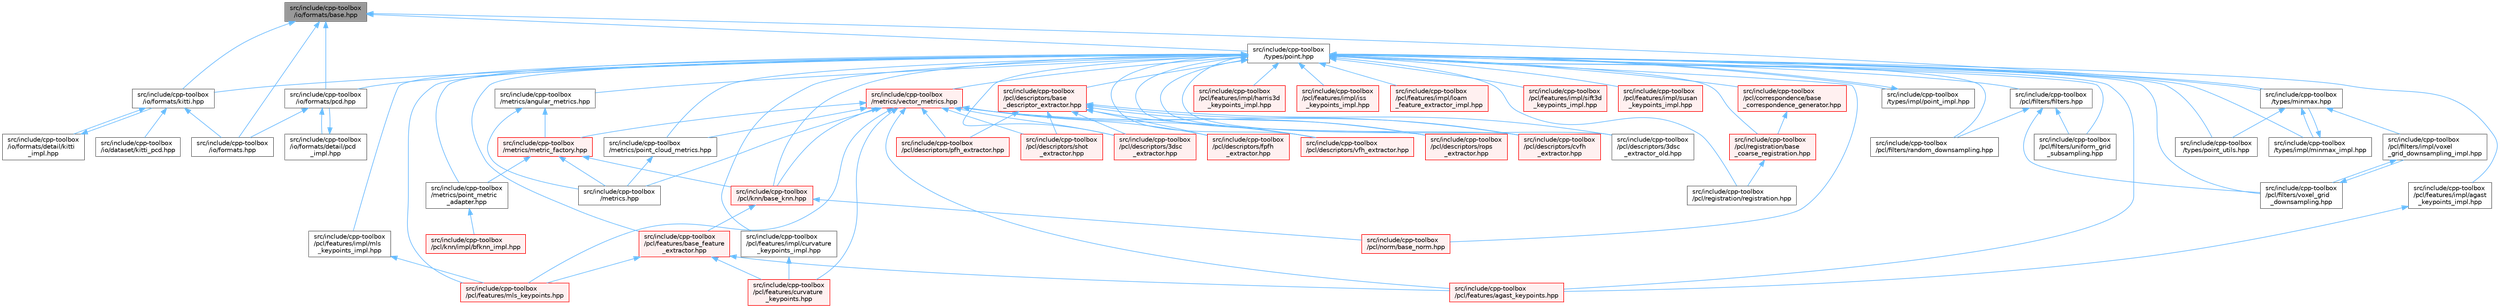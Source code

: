 digraph "src/include/cpp-toolbox/io/formats/base.hpp"
{
 // LATEX_PDF_SIZE
  bgcolor="transparent";
  edge [fontname=Helvetica,fontsize=10,labelfontname=Helvetica,labelfontsize=10];
  node [fontname=Helvetica,fontsize=10,shape=box,height=0.2,width=0.4];
  Node1 [id="Node000001",label="src/include/cpp-toolbox\l/io/formats/base.hpp",height=0.2,width=0.4,color="gray40", fillcolor="grey60", style="filled", fontcolor="black",tooltip=" "];
  Node1 -> Node2 [id="edge1_Node000001_Node000002",dir="back",color="steelblue1",style="solid",tooltip=" "];
  Node2 [id="Node000002",label="src/include/cpp-toolbox\l/io/formats.hpp",height=0.2,width=0.4,color="grey40", fillcolor="white", style="filled",URL="$formats_8hpp.html",tooltip=" "];
  Node1 -> Node3 [id="edge2_Node000001_Node000003",dir="back",color="steelblue1",style="solid",tooltip=" "];
  Node3 [id="Node000003",label="src/include/cpp-toolbox\l/io/formats/kitti.hpp",height=0.2,width=0.4,color="grey40", fillcolor="white", style="filled",URL="$kitti_8hpp.html",tooltip=" "];
  Node3 -> Node4 [id="edge3_Node000003_Node000004",dir="back",color="steelblue1",style="solid",tooltip=" "];
  Node4 [id="Node000004",label="src/include/cpp-toolbox\l/io/dataset/kitti_pcd.hpp",height=0.2,width=0.4,color="grey40", fillcolor="white", style="filled",URL="$kitti__pcd_8hpp.html",tooltip=" "];
  Node3 -> Node2 [id="edge4_Node000003_Node000002",dir="back",color="steelblue1",style="solid",tooltip=" "];
  Node3 -> Node5 [id="edge5_Node000003_Node000005",dir="back",color="steelblue1",style="solid",tooltip=" "];
  Node5 [id="Node000005",label="src/include/cpp-toolbox\l/io/formats/detail/kitti\l_impl.hpp",height=0.2,width=0.4,color="grey40", fillcolor="white", style="filled",URL="$kitti__impl_8hpp.html",tooltip="此文件包含 kitti_format_t 的模板实现/This file contains the template implementations for kitti_format_t"];
  Node5 -> Node3 [id="edge6_Node000005_Node000003",dir="back",color="steelblue1",style="solid",tooltip=" "];
  Node1 -> Node6 [id="edge7_Node000001_Node000006",dir="back",color="steelblue1",style="solid",tooltip=" "];
  Node6 [id="Node000006",label="src/include/cpp-toolbox\l/io/formats/pcd.hpp",height=0.2,width=0.4,color="grey40", fillcolor="white", style="filled",URL="$pcd_8hpp.html",tooltip=" "];
  Node6 -> Node2 [id="edge8_Node000006_Node000002",dir="back",color="steelblue1",style="solid",tooltip=" "];
  Node6 -> Node7 [id="edge9_Node000006_Node000007",dir="back",color="steelblue1",style="solid",tooltip=" "];
  Node7 [id="Node000007",label="src/include/cpp-toolbox\l/io/formats/detail/pcd\l_impl.hpp",height=0.2,width=0.4,color="grey40", fillcolor="white", style="filled",URL="$pcd__impl_8hpp.html",tooltip="此文件包含 pcd_format_t 的模板实现/This file contains the template implementations for pcd_format_t"];
  Node7 -> Node6 [id="edge10_Node000007_Node000006",dir="back",color="steelblue1",style="solid",tooltip=" "];
  Node1 -> Node8 [id="edge11_Node000001_Node000008",dir="back",color="steelblue1",style="solid",tooltip=" "];
  Node8 [id="Node000008",label="src/include/cpp-toolbox\l/types/minmax.hpp",height=0.2,width=0.4,color="grey40", fillcolor="white", style="filled",URL="$minmax_8hpp.html",tooltip=" "];
  Node8 -> Node9 [id="edge12_Node000008_Node000009",dir="back",color="steelblue1",style="solid",tooltip=" "];
  Node9 [id="Node000009",label="src/include/cpp-toolbox\l/pcl/filters/impl/voxel\l_grid_downsampling_impl.hpp",height=0.2,width=0.4,color="grey40", fillcolor="white", style="filled",URL="$voxel__grid__downsampling__impl_8hpp.html",tooltip=" "];
  Node9 -> Node10 [id="edge13_Node000009_Node000010",dir="back",color="steelblue1",style="solid",tooltip=" "];
  Node10 [id="Node000010",label="src/include/cpp-toolbox\l/pcl/filters/voxel_grid\l_downsampling.hpp",height=0.2,width=0.4,color="grey40", fillcolor="white", style="filled",URL="$voxel__grid__downsampling_8hpp.html",tooltip=" "];
  Node10 -> Node9 [id="edge14_Node000010_Node000009",dir="back",color="steelblue1",style="solid",tooltip=" "];
  Node8 -> Node11 [id="edge15_Node000008_Node000011",dir="back",color="steelblue1",style="solid",tooltip=" "];
  Node11 [id="Node000011",label="src/include/cpp-toolbox\l/types/impl/minmax_impl.hpp",height=0.2,width=0.4,color="grey40", fillcolor="white", style="filled",URL="$minmax__impl_8hpp.html",tooltip=" "];
  Node11 -> Node8 [id="edge16_Node000011_Node000008",dir="back",color="steelblue1",style="solid",tooltip=" "];
  Node8 -> Node12 [id="edge17_Node000008_Node000012",dir="back",color="steelblue1",style="solid",tooltip=" "];
  Node12 [id="Node000012",label="src/include/cpp-toolbox\l/types/point_utils.hpp",height=0.2,width=0.4,color="grey40", fillcolor="white", style="filled",URL="$point__utils_8hpp.html",tooltip=" "];
  Node1 -> Node13 [id="edge18_Node000001_Node000013",dir="back",color="steelblue1",style="solid",tooltip=" "];
  Node13 [id="Node000013",label="src/include/cpp-toolbox\l/types/point.hpp",height=0.2,width=0.4,color="grey40", fillcolor="white", style="filled",URL="$point_8hpp.html",tooltip=" "];
  Node13 -> Node3 [id="edge19_Node000013_Node000003",dir="back",color="steelblue1",style="solid",tooltip=" "];
  Node13 -> Node6 [id="edge20_Node000013_Node000006",dir="back",color="steelblue1",style="solid",tooltip=" "];
  Node13 -> Node14 [id="edge21_Node000013_Node000014",dir="back",color="steelblue1",style="solid",tooltip=" "];
  Node14 [id="Node000014",label="src/include/cpp-toolbox\l/metrics/angular_metrics.hpp",height=0.2,width=0.4,color="grey40", fillcolor="white", style="filled",URL="$angular__metrics_8hpp.html",tooltip=" "];
  Node14 -> Node15 [id="edge22_Node000014_Node000015",dir="back",color="steelblue1",style="solid",tooltip=" "];
  Node15 [id="Node000015",label="src/include/cpp-toolbox\l/metrics.hpp",height=0.2,width=0.4,color="grey40", fillcolor="white", style="filled",URL="$metrics_8hpp.html",tooltip=" "];
  Node14 -> Node16 [id="edge23_Node000014_Node000016",dir="back",color="steelblue1",style="solid",tooltip=" "];
  Node16 [id="Node000016",label="src/include/cpp-toolbox\l/metrics/metric_factory.hpp",height=0.2,width=0.4,color="red", fillcolor="#FFF0F0", style="filled",URL="$metric__factory_8hpp.html",tooltip=" "];
  Node16 -> Node15 [id="edge24_Node000016_Node000015",dir="back",color="steelblue1",style="solid",tooltip=" "];
  Node16 -> Node17 [id="edge25_Node000016_Node000017",dir="back",color="steelblue1",style="solid",tooltip=" "];
  Node17 [id="Node000017",label="src/include/cpp-toolbox\l/metrics/point_metric\l_adapter.hpp",height=0.2,width=0.4,color="grey40", fillcolor="white", style="filled",URL="$point__metric__adapter_8hpp.html",tooltip=" "];
  Node17 -> Node18 [id="edge26_Node000017_Node000018",dir="back",color="steelblue1",style="solid",tooltip=" "];
  Node18 [id="Node000018",label="src/include/cpp-toolbox\l/pcl/knn/impl/bfknn_impl.hpp",height=0.2,width=0.4,color="red", fillcolor="#FFF0F0", style="filled",URL="$bfknn__impl_8hpp.html",tooltip=" "];
  Node16 -> Node53 [id="edge27_Node000016_Node000053",dir="back",color="steelblue1",style="solid",tooltip=" "];
  Node53 [id="Node000053",label="src/include/cpp-toolbox\l/pcl/knn/base_knn.hpp",height=0.2,width=0.4,color="red", fillcolor="#FFF0F0", style="filled",URL="$base__knn_8hpp.html",tooltip=" "];
  Node53 -> Node57 [id="edge28_Node000053_Node000057",dir="back",color="steelblue1",style="solid",tooltip=" "];
  Node57 [id="Node000057",label="src/include/cpp-toolbox\l/pcl/features/base_feature\l_extractor.hpp",height=0.2,width=0.4,color="red", fillcolor="#FFF0F0", style="filled",URL="$base__feature__extractor_8hpp.html",tooltip=" "];
  Node57 -> Node36 [id="edge29_Node000057_Node000036",dir="back",color="steelblue1",style="solid",tooltip=" "];
  Node36 [id="Node000036",label="src/include/cpp-toolbox\l/pcl/features/agast_keypoints.hpp",height=0.2,width=0.4,color="red", fillcolor="#FFF0F0", style="filled",URL="$agast__keypoints_8hpp.html",tooltip=" "];
  Node57 -> Node37 [id="edge30_Node000057_Node000037",dir="back",color="steelblue1",style="solid",tooltip=" "];
  Node37 [id="Node000037",label="src/include/cpp-toolbox\l/pcl/features/curvature\l_keypoints.hpp",height=0.2,width=0.4,color="red", fillcolor="#FFF0F0", style="filled",URL="$curvature__keypoints_8hpp.html",tooltip=" "];
  Node57 -> Node41 [id="edge31_Node000057_Node000041",dir="back",color="steelblue1",style="solid",tooltip=" "];
  Node41 [id="Node000041",label="src/include/cpp-toolbox\l/pcl/features/mls_keypoints.hpp",height=0.2,width=0.4,color="red", fillcolor="#FFF0F0", style="filled",URL="$mls__keypoints_8hpp.html",tooltip=" "];
  Node53 -> Node59 [id="edge32_Node000053_Node000059",dir="back",color="steelblue1",style="solid",tooltip=" "];
  Node59 [id="Node000059",label="src/include/cpp-toolbox\l/pcl/norm/base_norm.hpp",height=0.2,width=0.4,color="red", fillcolor="#FFF0F0", style="filled",URL="$base__norm_8hpp.html",tooltip=" "];
  Node13 -> Node60 [id="edge33_Node000013_Node000060",dir="back",color="steelblue1",style="solid",tooltip=" "];
  Node60 [id="Node000060",label="src/include/cpp-toolbox\l/metrics/point_cloud_metrics.hpp",height=0.2,width=0.4,color="grey40", fillcolor="white", style="filled",URL="$point__cloud__metrics_8hpp.html",tooltip=" "];
  Node60 -> Node15 [id="edge34_Node000060_Node000015",dir="back",color="steelblue1",style="solid",tooltip=" "];
  Node13 -> Node17 [id="edge35_Node000013_Node000017",dir="back",color="steelblue1",style="solid",tooltip=" "];
  Node13 -> Node61 [id="edge36_Node000013_Node000061",dir="back",color="steelblue1",style="solid",tooltip=" "];
  Node61 [id="Node000061",label="src/include/cpp-toolbox\l/metrics/vector_metrics.hpp",height=0.2,width=0.4,color="red", fillcolor="#FFF0F0", style="filled",URL="$vector__metrics_8hpp.html",tooltip=" "];
  Node61 -> Node15 [id="edge37_Node000061_Node000015",dir="back",color="steelblue1",style="solid",tooltip=" "];
  Node61 -> Node16 [id="edge38_Node000061_Node000016",dir="back",color="steelblue1",style="solid",tooltip=" "];
  Node61 -> Node60 [id="edge39_Node000061_Node000060",dir="back",color="steelblue1",style="solid",tooltip=" "];
  Node61 -> Node23 [id="edge40_Node000061_Node000023",dir="back",color="steelblue1",style="solid",tooltip=" "];
  Node23 [id="Node000023",label="src/include/cpp-toolbox\l/pcl/descriptors/3dsc\l_extractor.hpp",height=0.2,width=0.4,color="red", fillcolor="#FFF0F0", style="filled",URL="$3dsc__extractor_8hpp.html",tooltip=" "];
  Node61 -> Node25 [id="edge41_Node000061_Node000025",dir="back",color="steelblue1",style="solid",tooltip=" "];
  Node25 [id="Node000025",label="src/include/cpp-toolbox\l/pcl/descriptors/cvfh\l_extractor.hpp",height=0.2,width=0.4,color="red", fillcolor="#FFF0F0", style="filled",URL="$cvfh__extractor_8hpp.html",tooltip=" "];
  Node61 -> Node26 [id="edge42_Node000061_Node000026",dir="back",color="steelblue1",style="solid",tooltip=" "];
  Node26 [id="Node000026",label="src/include/cpp-toolbox\l/pcl/descriptors/fpfh\l_extractor.hpp",height=0.2,width=0.4,color="red", fillcolor="#FFF0F0", style="filled",URL="$fpfh__extractor_8hpp.html",tooltip=" "];
  Node61 -> Node30 [id="edge43_Node000061_Node000030",dir="back",color="steelblue1",style="solid",tooltip=" "];
  Node30 [id="Node000030",label="src/include/cpp-toolbox\l/pcl/descriptors/pfh_extractor.hpp",height=0.2,width=0.4,color="red", fillcolor="#FFF0F0", style="filled",URL="$pfh__extractor_8hpp.html",tooltip=" "];
  Node61 -> Node32 [id="edge44_Node000061_Node000032",dir="back",color="steelblue1",style="solid",tooltip=" "];
  Node32 [id="Node000032",label="src/include/cpp-toolbox\l/pcl/descriptors/rops\l_extractor.hpp",height=0.2,width=0.4,color="red", fillcolor="#FFF0F0", style="filled",URL="$rops__extractor_8hpp.html",tooltip=" "];
  Node61 -> Node33 [id="edge45_Node000061_Node000033",dir="back",color="steelblue1",style="solid",tooltip=" "];
  Node33 [id="Node000033",label="src/include/cpp-toolbox\l/pcl/descriptors/shot\l_extractor.hpp",height=0.2,width=0.4,color="red", fillcolor="#FFF0F0", style="filled",URL="$shot__extractor_8hpp.html",tooltip=" "];
  Node61 -> Node35 [id="edge46_Node000061_Node000035",dir="back",color="steelblue1",style="solid",tooltip=" "];
  Node35 [id="Node000035",label="src/include/cpp-toolbox\l/pcl/descriptors/vfh_extractor.hpp",height=0.2,width=0.4,color="red", fillcolor="#FFF0F0", style="filled",URL="$vfh__extractor_8hpp.html",tooltip=" "];
  Node61 -> Node36 [id="edge47_Node000061_Node000036",dir="back",color="steelblue1",style="solid",tooltip=" "];
  Node61 -> Node37 [id="edge48_Node000061_Node000037",dir="back",color="steelblue1",style="solid",tooltip=" "];
  Node61 -> Node41 [id="edge49_Node000061_Node000041",dir="back",color="steelblue1",style="solid",tooltip=" "];
  Node61 -> Node53 [id="edge50_Node000061_Node000053",dir="back",color="steelblue1",style="solid",tooltip=" "];
  Node13 -> Node62 [id="edge51_Node000013_Node000062",dir="back",color="steelblue1",style="solid",tooltip=" "];
  Node62 [id="Node000062",label="src/include/cpp-toolbox\l/pcl/correspondence/base\l_correspondence_generator.hpp",height=0.2,width=0.4,color="red", fillcolor="#FFF0F0", style="filled",URL="$base__correspondence__generator_8hpp.html",tooltip=" "];
  Node62 -> Node64 [id="edge52_Node000062_Node000064",dir="back",color="steelblue1",style="solid",tooltip=" "];
  Node64 [id="Node000064",label="src/include/cpp-toolbox\l/pcl/registration/base\l_coarse_registration.hpp",height=0.2,width=0.4,color="red", fillcolor="#FFF0F0", style="filled",URL="$base__coarse__registration_8hpp.html",tooltip=" "];
  Node64 -> Node50 [id="edge53_Node000064_Node000050",dir="back",color="steelblue1",style="solid",tooltip=" "];
  Node50 [id="Node000050",label="src/include/cpp-toolbox\l/pcl/registration/registration.hpp",height=0.2,width=0.4,color="grey40", fillcolor="white", style="filled",URL="$registration_8hpp.html",tooltip="点云配准算法统一导出文件 / Unified export file for point cloud registration algorithms"];
  Node13 -> Node23 [id="edge54_Node000013_Node000023",dir="back",color="steelblue1",style="solid",tooltip=" "];
  Node13 -> Node46 [id="edge55_Node000013_Node000046",dir="back",color="steelblue1",style="solid",tooltip=" "];
  Node46 [id="Node000046",label="src/include/cpp-toolbox\l/pcl/descriptors/3dsc\l_extractor_old.hpp",height=0.2,width=0.4,color="grey40", fillcolor="white", style="filled",URL="$3dsc__extractor__old_8hpp.html",tooltip=" "];
  Node13 -> Node67 [id="edge56_Node000013_Node000067",dir="back",color="steelblue1",style="solid",tooltip=" "];
  Node67 [id="Node000067",label="src/include/cpp-toolbox\l/pcl/descriptors/base\l_descriptor_extractor.hpp",height=0.2,width=0.4,color="red", fillcolor="#FFF0F0", style="filled",URL="$base__descriptor__extractor_8hpp.html",tooltip=" "];
  Node67 -> Node23 [id="edge57_Node000067_Node000023",dir="back",color="steelblue1",style="solid",tooltip=" "];
  Node67 -> Node46 [id="edge58_Node000067_Node000046",dir="back",color="steelblue1",style="solid",tooltip=" "];
  Node67 -> Node25 [id="edge59_Node000067_Node000025",dir="back",color="steelblue1",style="solid",tooltip=" "];
  Node67 -> Node26 [id="edge60_Node000067_Node000026",dir="back",color="steelblue1",style="solid",tooltip=" "];
  Node67 -> Node30 [id="edge61_Node000067_Node000030",dir="back",color="steelblue1",style="solid",tooltip=" "];
  Node67 -> Node32 [id="edge62_Node000067_Node000032",dir="back",color="steelblue1",style="solid",tooltip=" "];
  Node67 -> Node33 [id="edge63_Node000067_Node000033",dir="back",color="steelblue1",style="solid",tooltip=" "];
  Node67 -> Node35 [id="edge64_Node000067_Node000035",dir="back",color="steelblue1",style="solid",tooltip=" "];
  Node13 -> Node25 [id="edge65_Node000013_Node000025",dir="back",color="steelblue1",style="solid",tooltip=" "];
  Node13 -> Node32 [id="edge66_Node000013_Node000032",dir="back",color="steelblue1",style="solid",tooltip=" "];
  Node13 -> Node35 [id="edge67_Node000013_Node000035",dir="back",color="steelblue1",style="solid",tooltip=" "];
  Node13 -> Node36 [id="edge68_Node000013_Node000036",dir="back",color="steelblue1",style="solid",tooltip=" "];
  Node13 -> Node57 [id="edge69_Node000013_Node000057",dir="back",color="steelblue1",style="solid",tooltip=" "];
  Node13 -> Node68 [id="edge70_Node000013_Node000068",dir="back",color="steelblue1",style="solid",tooltip=" "];
  Node68 [id="Node000068",label="src/include/cpp-toolbox\l/pcl/features/impl/agast\l_keypoints_impl.hpp",height=0.2,width=0.4,color="grey40", fillcolor="white", style="filled",URL="$agast__keypoints__impl_8hpp.html",tooltip=" "];
  Node68 -> Node36 [id="edge71_Node000068_Node000036",dir="back",color="steelblue1",style="solid",tooltip=" "];
  Node13 -> Node69 [id="edge72_Node000013_Node000069",dir="back",color="steelblue1",style="solid",tooltip=" "];
  Node69 [id="Node000069",label="src/include/cpp-toolbox\l/pcl/features/impl/curvature\l_keypoints_impl.hpp",height=0.2,width=0.4,color="grey40", fillcolor="white", style="filled",URL="$curvature__keypoints__impl_8hpp.html",tooltip=" "];
  Node69 -> Node37 [id="edge73_Node000069_Node000037",dir="back",color="steelblue1",style="solid",tooltip=" "];
  Node13 -> Node70 [id="edge74_Node000013_Node000070",dir="back",color="steelblue1",style="solid",tooltip=" "];
  Node70 [id="Node000070",label="src/include/cpp-toolbox\l/pcl/features/impl/harris3d\l_keypoints_impl.hpp",height=0.2,width=0.4,color="red", fillcolor="#FFF0F0", style="filled",URL="$harris3d__keypoints__impl_8hpp.html",tooltip=" "];
  Node13 -> Node71 [id="edge75_Node000013_Node000071",dir="back",color="steelblue1",style="solid",tooltip=" "];
  Node71 [id="Node000071",label="src/include/cpp-toolbox\l/pcl/features/impl/iss\l_keypoints_impl.hpp",height=0.2,width=0.4,color="red", fillcolor="#FFF0F0", style="filled",URL="$iss__keypoints__impl_8hpp.html",tooltip=" "];
  Node13 -> Node72 [id="edge76_Node000013_Node000072",dir="back",color="steelblue1",style="solid",tooltip=" "];
  Node72 [id="Node000072",label="src/include/cpp-toolbox\l/pcl/features/impl/loam\l_feature_extractor_impl.hpp",height=0.2,width=0.4,color="red", fillcolor="#FFF0F0", style="filled",URL="$loam__feature__extractor__impl_8hpp.html",tooltip=" "];
  Node13 -> Node73 [id="edge77_Node000013_Node000073",dir="back",color="steelblue1",style="solid",tooltip=" "];
  Node73 [id="Node000073",label="src/include/cpp-toolbox\l/pcl/features/impl/mls\l_keypoints_impl.hpp",height=0.2,width=0.4,color="grey40", fillcolor="white", style="filled",URL="$mls__keypoints__impl_8hpp.html",tooltip=" "];
  Node73 -> Node41 [id="edge78_Node000073_Node000041",dir="back",color="steelblue1",style="solid",tooltip=" "];
  Node13 -> Node74 [id="edge79_Node000013_Node000074",dir="back",color="steelblue1",style="solid",tooltip=" "];
  Node74 [id="Node000074",label="src/include/cpp-toolbox\l/pcl/features/impl/sift3d\l_keypoints_impl.hpp",height=0.2,width=0.4,color="red", fillcolor="#FFF0F0", style="filled",URL="$sift3d__keypoints__impl_8hpp.html",tooltip=" "];
  Node13 -> Node75 [id="edge80_Node000013_Node000075",dir="back",color="steelblue1",style="solid",tooltip=" "];
  Node75 [id="Node000075",label="src/include/cpp-toolbox\l/pcl/features/impl/susan\l_keypoints_impl.hpp",height=0.2,width=0.4,color="red", fillcolor="#FFF0F0", style="filled",URL="$susan__keypoints__impl_8hpp.html",tooltip=" "];
  Node13 -> Node41 [id="edge81_Node000013_Node000041",dir="back",color="steelblue1",style="solid",tooltip=" "];
  Node13 -> Node76 [id="edge82_Node000013_Node000076",dir="back",color="steelblue1",style="solid",tooltip=" "];
  Node76 [id="Node000076",label="src/include/cpp-toolbox\l/pcl/filters/filters.hpp",height=0.2,width=0.4,color="grey40", fillcolor="white", style="filled",URL="$filters_8hpp.html",tooltip=" "];
  Node76 -> Node77 [id="edge83_Node000076_Node000077",dir="back",color="steelblue1",style="solid",tooltip=" "];
  Node77 [id="Node000077",label="src/include/cpp-toolbox\l/pcl/filters/random_downsampling.hpp",height=0.2,width=0.4,color="grey40", fillcolor="white", style="filled",URL="$random__downsampling_8hpp.html",tooltip=" "];
  Node76 -> Node78 [id="edge84_Node000076_Node000078",dir="back",color="steelblue1",style="solid",tooltip=" "];
  Node78 [id="Node000078",label="src/include/cpp-toolbox\l/pcl/filters/uniform_grid\l_subsampling.hpp",height=0.2,width=0.4,color="grey40", fillcolor="white", style="filled",URL="$uniform__grid__subsampling_8hpp.html",tooltip=" "];
  Node76 -> Node10 [id="edge85_Node000076_Node000010",dir="back",color="steelblue1",style="solid",tooltip=" "];
  Node13 -> Node77 [id="edge86_Node000013_Node000077",dir="back",color="steelblue1",style="solid",tooltip=" "];
  Node13 -> Node78 [id="edge87_Node000013_Node000078",dir="back",color="steelblue1",style="solid",tooltip=" "];
  Node13 -> Node10 [id="edge88_Node000013_Node000010",dir="back",color="steelblue1",style="solid",tooltip=" "];
  Node13 -> Node53 [id="edge89_Node000013_Node000053",dir="back",color="steelblue1",style="solid",tooltip=" "];
  Node13 -> Node59 [id="edge90_Node000013_Node000059",dir="back",color="steelblue1",style="solid",tooltip=" "];
  Node13 -> Node64 [id="edge91_Node000013_Node000064",dir="back",color="steelblue1",style="solid",tooltip=" "];
  Node13 -> Node50 [id="edge92_Node000013_Node000050",dir="back",color="steelblue1",style="solid",tooltip=" "];
  Node13 -> Node11 [id="edge93_Node000013_Node000011",dir="back",color="steelblue1",style="solid",tooltip=" "];
  Node13 -> Node79 [id="edge94_Node000013_Node000079",dir="back",color="steelblue1",style="solid",tooltip=" "];
  Node79 [id="Node000079",label="src/include/cpp-toolbox\l/types/impl/point_impl.hpp",height=0.2,width=0.4,color="grey40", fillcolor="white", style="filled",URL="$point__impl_8hpp.html",tooltip=" "];
  Node79 -> Node13 [id="edge95_Node000079_Node000013",dir="back",color="steelblue1",style="solid",tooltip=" "];
  Node13 -> Node8 [id="edge96_Node000013_Node000008",dir="back",color="steelblue1",style="solid",tooltip=" "];
  Node13 -> Node12 [id="edge97_Node000013_Node000012",dir="back",color="steelblue1",style="solid",tooltip=" "];
}
